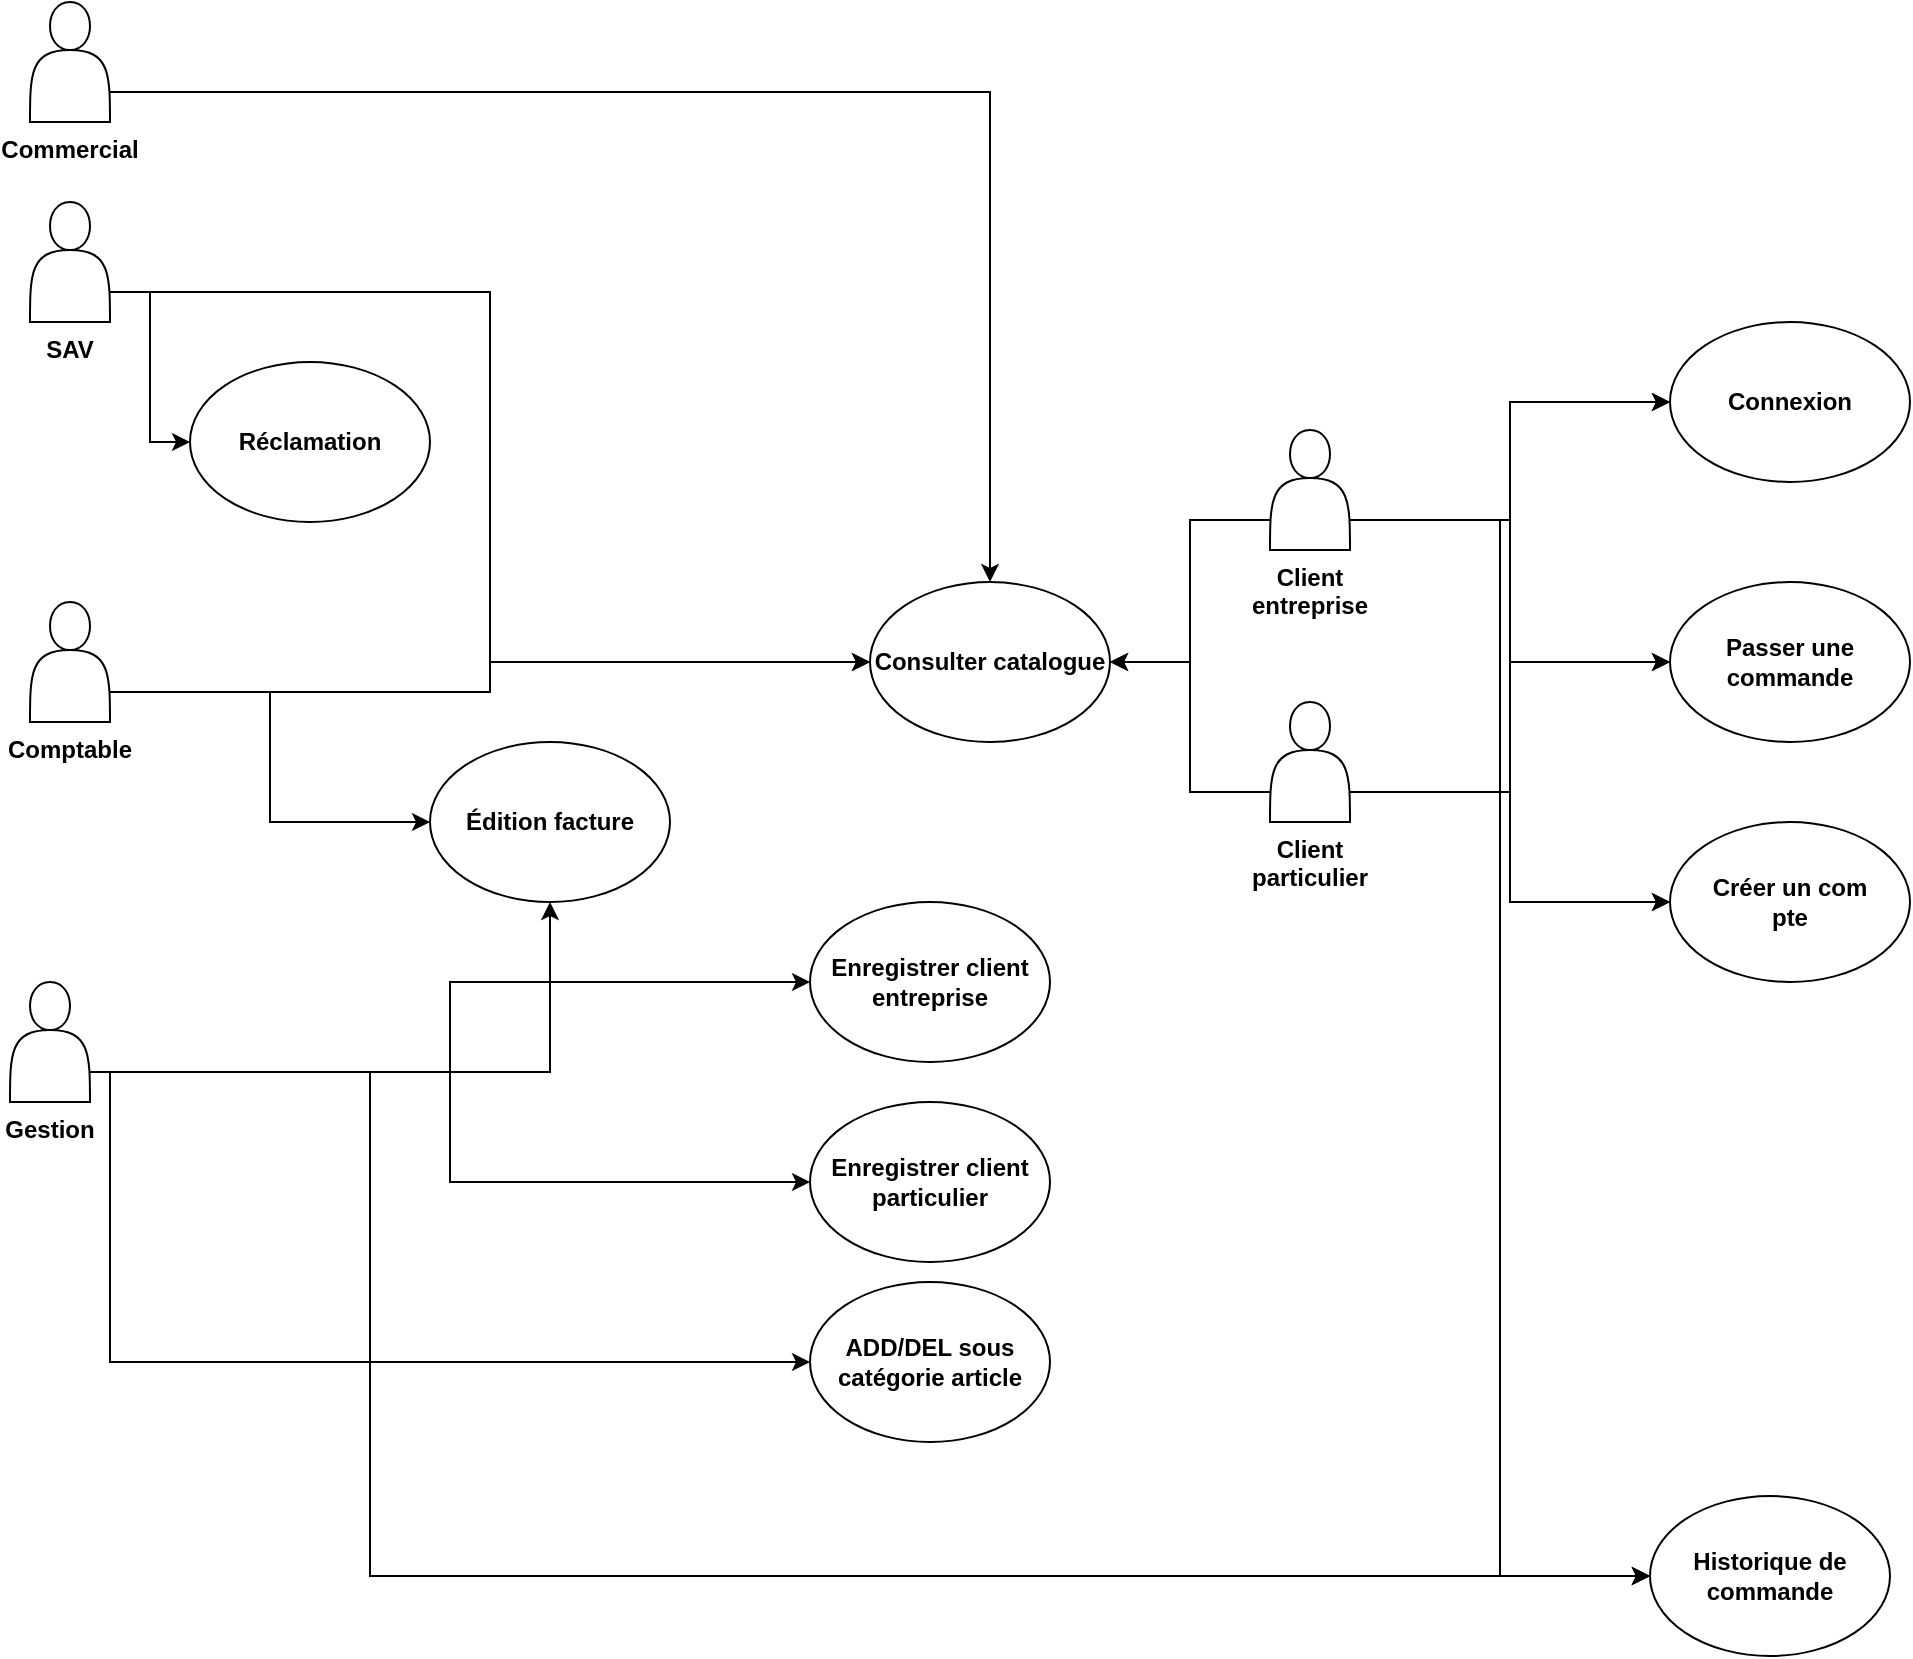 <mxfile version="24.4.13" type="device">
  <diagram name="Page-1" id="Jj037j_evG7QWhVZLkmI">
    <mxGraphModel dx="1434" dy="822" grid="1" gridSize="10" guides="1" tooltips="1" connect="1" arrows="1" fold="1" page="1" pageScale="1" pageWidth="1169" pageHeight="827" math="0" shadow="0">
      <root>
        <mxCell id="0" />
        <mxCell id="1" parent="0" />
        <mxCell id="QfcxWjSiQl_95p3sTEt--42" style="edgeStyle=orthogonalEdgeStyle;rounded=0;orthogonalLoop=1;jettySize=auto;html=1;exitX=1;exitY=0.75;exitDx=0;exitDy=0;entryX=0.5;entryY=0;entryDx=0;entryDy=0;" edge="1" parent="1" source="QfcxWjSiQl_95p3sTEt--1" target="QfcxWjSiQl_95p3sTEt--8">
          <mxGeometry relative="1" as="geometry" />
        </mxCell>
        <mxCell id="QfcxWjSiQl_95p3sTEt--1" value="&lt;b&gt;Commercial&lt;/b&gt;" style="shape=actor;whiteSpace=wrap;html=1;labelPosition=center;verticalLabelPosition=bottom;align=center;verticalAlign=top;" vertex="1" parent="1">
          <mxGeometry x="90" width="40" height="60" as="geometry" />
        </mxCell>
        <mxCell id="QfcxWjSiQl_95p3sTEt--34" style="edgeStyle=orthogonalEdgeStyle;rounded=0;orthogonalLoop=1;jettySize=auto;html=1;exitX=1;exitY=0.75;exitDx=0;exitDy=0;entryX=0;entryY=0.5;entryDx=0;entryDy=0;" edge="1" parent="1" source="QfcxWjSiQl_95p3sTEt--2" target="QfcxWjSiQl_95p3sTEt--10">
          <mxGeometry relative="1" as="geometry">
            <Array as="points">
              <mxPoint x="130" y="680" />
            </Array>
          </mxGeometry>
        </mxCell>
        <mxCell id="QfcxWjSiQl_95p3sTEt--35" style="edgeStyle=orthogonalEdgeStyle;rounded=0;orthogonalLoop=1;jettySize=auto;html=1;exitX=1;exitY=0.75;exitDx=0;exitDy=0;entryX=0.5;entryY=1;entryDx=0;entryDy=0;" edge="1" parent="1" source="QfcxWjSiQl_95p3sTEt--2" target="QfcxWjSiQl_95p3sTEt--7">
          <mxGeometry relative="1" as="geometry" />
        </mxCell>
        <mxCell id="QfcxWjSiQl_95p3sTEt--37" style="edgeStyle=orthogonalEdgeStyle;rounded=0;orthogonalLoop=1;jettySize=auto;html=1;exitX=1;exitY=0.75;exitDx=0;exitDy=0;entryX=0;entryY=0.5;entryDx=0;entryDy=0;" edge="1" parent="1" source="QfcxWjSiQl_95p3sTEt--2" target="QfcxWjSiQl_95p3sTEt--11">
          <mxGeometry relative="1" as="geometry" />
        </mxCell>
        <mxCell id="QfcxWjSiQl_95p3sTEt--38" style="edgeStyle=orthogonalEdgeStyle;rounded=0;orthogonalLoop=1;jettySize=auto;html=1;exitX=1;exitY=0.75;exitDx=0;exitDy=0;entryX=0;entryY=0.5;entryDx=0;entryDy=0;" edge="1" parent="1" source="QfcxWjSiQl_95p3sTEt--2" target="QfcxWjSiQl_95p3sTEt--12">
          <mxGeometry relative="1" as="geometry" />
        </mxCell>
        <mxCell id="QfcxWjSiQl_95p3sTEt--41" style="edgeStyle=orthogonalEdgeStyle;rounded=0;orthogonalLoop=1;jettySize=auto;html=1;exitX=1;exitY=0.75;exitDx=0;exitDy=0;entryX=0;entryY=0.5;entryDx=0;entryDy=0;" edge="1" parent="1" source="QfcxWjSiQl_95p3sTEt--2" target="QfcxWjSiQl_95p3sTEt--9">
          <mxGeometry relative="1" as="geometry">
            <Array as="points">
              <mxPoint x="260" y="787" />
            </Array>
          </mxGeometry>
        </mxCell>
        <mxCell id="QfcxWjSiQl_95p3sTEt--2" value="&lt;b&gt;Gestion&lt;/b&gt;" style="shape=actor;whiteSpace=wrap;html=1;labelPosition=center;verticalLabelPosition=bottom;align=center;verticalAlign=top;" vertex="1" parent="1">
          <mxGeometry x="80" y="490" width="40" height="60" as="geometry" />
        </mxCell>
        <mxCell id="QfcxWjSiQl_95p3sTEt--17" style="edgeStyle=orthogonalEdgeStyle;rounded=0;orthogonalLoop=1;jettySize=auto;html=1;exitX=1;exitY=0.75;exitDx=0;exitDy=0;entryX=0;entryY=0.5;entryDx=0;entryDy=0;" edge="1" parent="1" source="QfcxWjSiQl_95p3sTEt--3" target="QfcxWjSiQl_95p3sTEt--7">
          <mxGeometry relative="1" as="geometry">
            <mxPoint x="500" y="431" as="targetPoint" />
          </mxGeometry>
        </mxCell>
        <mxCell id="QfcxWjSiQl_95p3sTEt--18" style="edgeStyle=orthogonalEdgeStyle;rounded=0;orthogonalLoop=1;jettySize=auto;html=1;exitX=1;exitY=0.75;exitDx=0;exitDy=0;entryX=0;entryY=0.5;entryDx=0;entryDy=0;" edge="1" parent="1" source="QfcxWjSiQl_95p3sTEt--3" target="QfcxWjSiQl_95p3sTEt--8">
          <mxGeometry relative="1" as="geometry" />
        </mxCell>
        <mxCell id="QfcxWjSiQl_95p3sTEt--3" value="&lt;b&gt;Comptable&lt;/b&gt;" style="shape=actor;whiteSpace=wrap;html=1;labelPosition=center;verticalLabelPosition=bottom;align=center;verticalAlign=top;" vertex="1" parent="1">
          <mxGeometry x="90" y="300" width="40" height="60" as="geometry" />
        </mxCell>
        <mxCell id="QfcxWjSiQl_95p3sTEt--25" style="edgeStyle=orthogonalEdgeStyle;rounded=0;orthogonalLoop=1;jettySize=auto;html=1;exitX=1;exitY=0.75;exitDx=0;exitDy=0;entryX=0;entryY=0.5;entryDx=0;entryDy=0;" edge="1" parent="1" source="QfcxWjSiQl_95p3sTEt--4" target="QfcxWjSiQl_95p3sTEt--8">
          <mxGeometry relative="1" as="geometry" />
        </mxCell>
        <mxCell id="QfcxWjSiQl_95p3sTEt--33" style="edgeStyle=orthogonalEdgeStyle;rounded=0;orthogonalLoop=1;jettySize=auto;html=1;exitX=1;exitY=0.75;exitDx=0;exitDy=0;entryX=0;entryY=0.5;entryDx=0;entryDy=0;" edge="1" parent="1" source="QfcxWjSiQl_95p3sTEt--4" target="QfcxWjSiQl_95p3sTEt--6">
          <mxGeometry relative="1" as="geometry" />
        </mxCell>
        <mxCell id="QfcxWjSiQl_95p3sTEt--4" value="&lt;div&gt;&lt;b&gt;SAV&lt;/b&gt;&lt;/div&gt;" style="shape=actor;whiteSpace=wrap;html=1;labelPosition=center;verticalLabelPosition=bottom;align=center;verticalAlign=top;" vertex="1" parent="1">
          <mxGeometry x="90" y="100" width="40" height="60" as="geometry" />
        </mxCell>
        <mxCell id="QfcxWjSiQl_95p3sTEt--5" value="&lt;b&gt;Passer une commande&lt;br&gt;&lt;/b&gt;" style="ellipse;whiteSpace=wrap;html=1;" vertex="1" parent="1">
          <mxGeometry x="910" y="290" width="120" height="80" as="geometry" />
        </mxCell>
        <mxCell id="QfcxWjSiQl_95p3sTEt--6" value="&lt;b&gt;Réclamation&lt;/b&gt;" style="ellipse;whiteSpace=wrap;html=1;" vertex="1" parent="1">
          <mxGeometry x="170" y="180" width="120" height="80" as="geometry" />
        </mxCell>
        <mxCell id="QfcxWjSiQl_95p3sTEt--7" value="&lt;b&gt;&lt;span lang=&quot;fr&quot; class=&quot;ILfuVd&quot;&gt;&lt;span class=&quot;hgKElc&quot;&gt;Édition facture&lt;br&gt;&lt;/span&gt;&lt;/span&gt;&lt;/b&gt;" style="ellipse;whiteSpace=wrap;html=1;" vertex="1" parent="1">
          <mxGeometry x="290" y="370" width="120" height="80" as="geometry" />
        </mxCell>
        <mxCell id="QfcxWjSiQl_95p3sTEt--8" value="&lt;b&gt;Consulter catalogue&lt;br&gt;&lt;/b&gt;" style="ellipse;whiteSpace=wrap;html=1;" vertex="1" parent="1">
          <mxGeometry x="510" y="290" width="120" height="80" as="geometry" />
        </mxCell>
        <mxCell id="QfcxWjSiQl_95p3sTEt--9" value="&lt;b&gt;Historique de commande&lt;br&gt;&lt;/b&gt;" style="ellipse;whiteSpace=wrap;html=1;" vertex="1" parent="1">
          <mxGeometry x="900" y="747" width="120" height="80" as="geometry" />
        </mxCell>
        <mxCell id="QfcxWjSiQl_95p3sTEt--10" value="&lt;b&gt;ADD/DEL sous catégorie article&lt;br&gt;&lt;/b&gt;" style="ellipse;whiteSpace=wrap;html=1;" vertex="1" parent="1">
          <mxGeometry x="480" y="640" width="120" height="80" as="geometry" />
        </mxCell>
        <mxCell id="QfcxWjSiQl_95p3sTEt--11" value="&lt;b&gt;Enregistrer client entreprise&lt;br&gt;&lt;/b&gt;" style="ellipse;whiteSpace=wrap;html=1;" vertex="1" parent="1">
          <mxGeometry x="480" y="450" width="120" height="80" as="geometry" />
        </mxCell>
        <mxCell id="QfcxWjSiQl_95p3sTEt--12" value="&lt;b&gt;Enregistrer client particulier&lt;br&gt;&lt;/b&gt;" style="ellipse;whiteSpace=wrap;html=1;" vertex="1" parent="1">
          <mxGeometry x="480" y="550" width="120" height="80" as="geometry" />
        </mxCell>
        <mxCell id="QfcxWjSiQl_95p3sTEt--27" style="edgeStyle=orthogonalEdgeStyle;rounded=0;orthogonalLoop=1;jettySize=auto;html=1;exitX=0;exitY=0.75;exitDx=0;exitDy=0;entryX=1;entryY=0.5;entryDx=0;entryDy=0;" edge="1" parent="1" source="QfcxWjSiQl_95p3sTEt--13" target="QfcxWjSiQl_95p3sTEt--8">
          <mxGeometry relative="1" as="geometry" />
        </mxCell>
        <mxCell id="QfcxWjSiQl_95p3sTEt--28" style="edgeStyle=orthogonalEdgeStyle;rounded=0;orthogonalLoop=1;jettySize=auto;html=1;exitX=1;exitY=0.75;exitDx=0;exitDy=0;entryX=0;entryY=0.5;entryDx=0;entryDy=0;" edge="1" parent="1" source="QfcxWjSiQl_95p3sTEt--13" target="QfcxWjSiQl_95p3sTEt--15">
          <mxGeometry relative="1" as="geometry" />
        </mxCell>
        <mxCell id="QfcxWjSiQl_95p3sTEt--30" style="edgeStyle=orthogonalEdgeStyle;rounded=0;orthogonalLoop=1;jettySize=auto;html=1;exitX=1;exitY=0.75;exitDx=0;exitDy=0;entryX=0;entryY=0.5;entryDx=0;entryDy=0;" edge="1" parent="1" source="QfcxWjSiQl_95p3sTEt--13" target="QfcxWjSiQl_95p3sTEt--29">
          <mxGeometry relative="1" as="geometry" />
        </mxCell>
        <mxCell id="QfcxWjSiQl_95p3sTEt--32" style="edgeStyle=orthogonalEdgeStyle;rounded=0;orthogonalLoop=1;jettySize=auto;html=1;exitX=1;exitY=0.75;exitDx=0;exitDy=0;entryX=0;entryY=0.5;entryDx=0;entryDy=0;" edge="1" parent="1" source="QfcxWjSiQl_95p3sTEt--13" target="QfcxWjSiQl_95p3sTEt--5">
          <mxGeometry relative="1" as="geometry" />
        </mxCell>
        <mxCell id="QfcxWjSiQl_95p3sTEt--39" style="edgeStyle=orthogonalEdgeStyle;rounded=0;orthogonalLoop=1;jettySize=auto;html=1;exitX=1;exitY=0.75;exitDx=0;exitDy=0;entryX=0;entryY=0.5;entryDx=0;entryDy=0;" edge="1" parent="1" source="QfcxWjSiQl_95p3sTEt--13" target="QfcxWjSiQl_95p3sTEt--9">
          <mxGeometry relative="1" as="geometry" />
        </mxCell>
        <mxCell id="QfcxWjSiQl_95p3sTEt--13" value="&lt;b&gt;Client entreprise&lt;br&gt;&lt;/b&gt;" style="shape=actor;whiteSpace=wrap;html=1;labelPosition=center;verticalLabelPosition=bottom;align=center;verticalAlign=top;" vertex="1" parent="1">
          <mxGeometry x="710" y="214" width="40" height="60" as="geometry" />
        </mxCell>
        <mxCell id="QfcxWjSiQl_95p3sTEt--23" style="edgeStyle=orthogonalEdgeStyle;rounded=0;orthogonalLoop=1;jettySize=auto;html=1;exitX=1;exitY=0.75;exitDx=0;exitDy=0;entryX=0;entryY=0.5;entryDx=0;entryDy=0;" edge="1" parent="1" source="QfcxWjSiQl_95p3sTEt--14" target="QfcxWjSiQl_95p3sTEt--15">
          <mxGeometry relative="1" as="geometry" />
        </mxCell>
        <mxCell id="QfcxWjSiQl_95p3sTEt--24" style="edgeStyle=orthogonalEdgeStyle;rounded=0;orthogonalLoop=1;jettySize=auto;html=1;exitX=1;exitY=0.75;exitDx=0;exitDy=0;entryX=0;entryY=0.5;entryDx=0;entryDy=0;" edge="1" parent="1" source="QfcxWjSiQl_95p3sTEt--14" target="QfcxWjSiQl_95p3sTEt--5">
          <mxGeometry relative="1" as="geometry" />
        </mxCell>
        <mxCell id="QfcxWjSiQl_95p3sTEt--26" style="edgeStyle=orthogonalEdgeStyle;rounded=0;orthogonalLoop=1;jettySize=auto;html=1;exitX=0;exitY=0.75;exitDx=0;exitDy=0;entryX=1;entryY=0.5;entryDx=0;entryDy=0;" edge="1" parent="1" source="QfcxWjSiQl_95p3sTEt--14" target="QfcxWjSiQl_95p3sTEt--8">
          <mxGeometry relative="1" as="geometry" />
        </mxCell>
        <mxCell id="QfcxWjSiQl_95p3sTEt--31" style="edgeStyle=orthogonalEdgeStyle;rounded=0;orthogonalLoop=1;jettySize=auto;html=1;exitX=1;exitY=0.75;exitDx=0;exitDy=0;entryX=0;entryY=0.5;entryDx=0;entryDy=0;" edge="1" parent="1" source="QfcxWjSiQl_95p3sTEt--14" target="QfcxWjSiQl_95p3sTEt--29">
          <mxGeometry relative="1" as="geometry" />
        </mxCell>
        <mxCell id="QfcxWjSiQl_95p3sTEt--40" style="edgeStyle=orthogonalEdgeStyle;rounded=0;orthogonalLoop=1;jettySize=auto;html=1;exitX=1;exitY=0.75;exitDx=0;exitDy=0;entryX=0;entryY=0.5;entryDx=0;entryDy=0;" edge="1" parent="1" source="QfcxWjSiQl_95p3sTEt--14" target="QfcxWjSiQl_95p3sTEt--9">
          <mxGeometry relative="1" as="geometry" />
        </mxCell>
        <mxCell id="QfcxWjSiQl_95p3sTEt--14" value="&lt;b&gt;Client particulier&lt;br&gt;&lt;/b&gt;" style="shape=actor;whiteSpace=wrap;html=1;labelPosition=center;verticalLabelPosition=bottom;align=center;verticalAlign=top;" vertex="1" parent="1">
          <mxGeometry x="710" y="350" width="40" height="60" as="geometry" />
        </mxCell>
        <mxCell id="QfcxWjSiQl_95p3sTEt--15" value="&lt;b&gt;Connexion&lt;/b&gt;" style="ellipse;whiteSpace=wrap;html=1;" vertex="1" parent="1">
          <mxGeometry x="910" y="160" width="120" height="80" as="geometry" />
        </mxCell>
        <mxCell id="QfcxWjSiQl_95p3sTEt--29" value="&lt;div&gt;&lt;b&gt;Créer un com&lt;/b&gt;&lt;/div&gt;&lt;div&gt;&lt;b&gt;pte&lt;/b&gt;&lt;/div&gt;" style="ellipse;whiteSpace=wrap;html=1;" vertex="1" parent="1">
          <mxGeometry x="910" y="410" width="120" height="80" as="geometry" />
        </mxCell>
      </root>
    </mxGraphModel>
  </diagram>
</mxfile>
